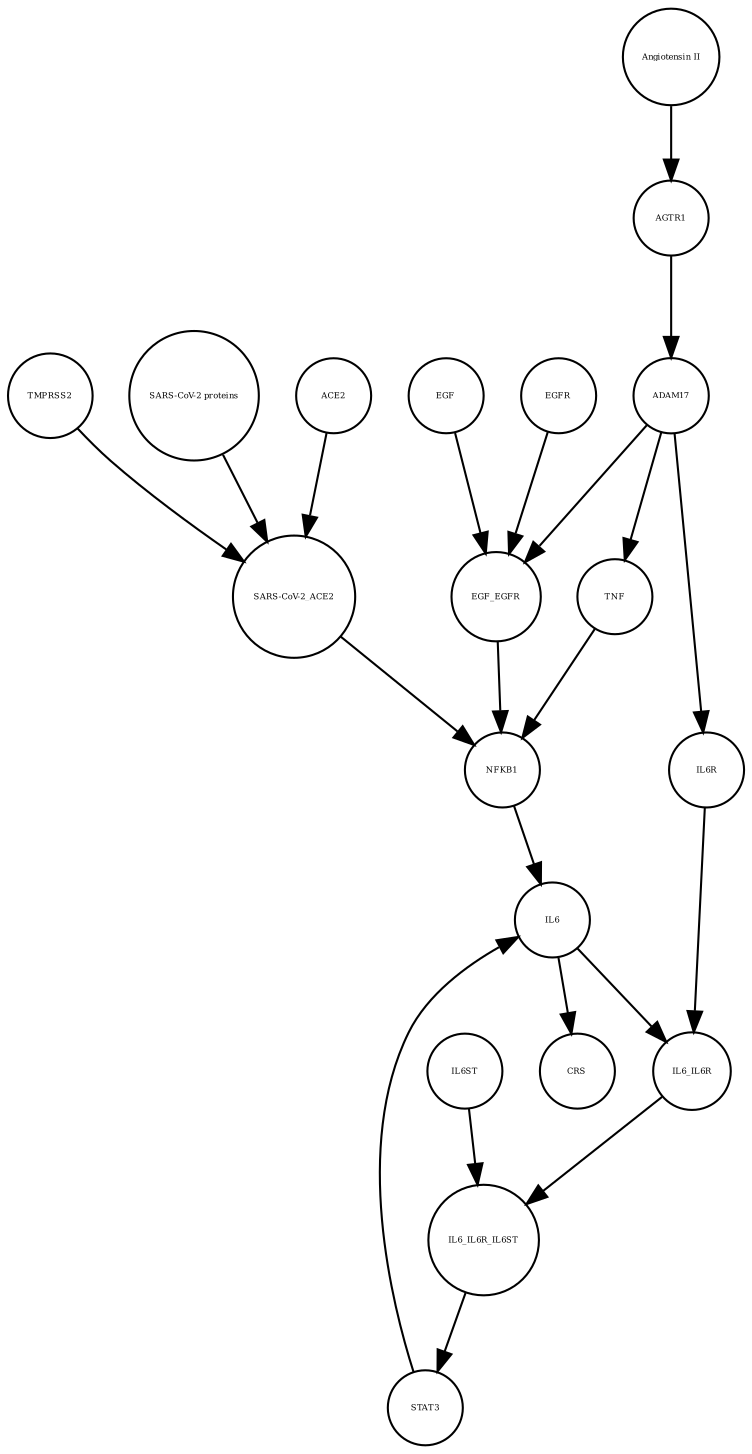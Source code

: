 strict digraph  {
IL6 [annotation="", bipartite=0, cls=macromolecule, fontsize=4, label=IL6, shape=circle];
CRS [annotation="", bipartite=0, cls=phenotype, fontsize=4, label=CRS, shape=circle];
EGF [annotation="", bipartite=0, cls=macromolecule, fontsize=4, label=EGF, shape=circle];
NFKB1 [annotation="", bipartite=0, cls=macromolecule, fontsize=4, label=NFKB1, shape=circle];
STAT3 [annotation="", bipartite=0, cls=macromolecule, fontsize=4, label=STAT3, shape=circle];
"Angiotensin II" [annotation="", bipartite=0, cls="simple chemical", fontsize=4, label="Angiotensin II", shape=circle];
ACE2 [annotation="", bipartite=0, cls=macromolecule, fontsize=4, label=ACE2, shape=circle];
TMPRSS2 [annotation="", bipartite=0, cls=macromolecule, fontsize=4, label=TMPRSS2, shape=circle];
IL6_IL6R [annotation="", bipartite=0, cls=complex, fontsize=4, label=IL6_IL6R, shape=circle];
TNF [annotation="", bipartite=0, cls=macromolecule, fontsize=4, label=TNF, shape=circle];
IL6R [annotation="", bipartite=0, cls=macromolecule, fontsize=4, label=IL6R, shape=circle];
AGTR1 [annotation="", bipartite=0, cls=macromolecule, fontsize=4, label=AGTR1, shape=circle];
"SARS-CoV-2 proteins" [annotation="", bipartite=0, cls=macromolecule, fontsize=4, label="SARS-CoV-2 proteins", shape=circle];
EGFR [annotation="", bipartite=0, cls=macromolecule, fontsize=4, label=EGFR, shape=circle];
IL6_IL6R_IL6ST [annotation="", bipartite=0, cls=complex, fontsize=4, label=IL6_IL6R_IL6ST, shape=circle];
IL6ST [annotation="", bipartite=0, cls=macromolecule, fontsize=4, label=IL6ST, shape=circle];
EGF_EGFR [annotation="", bipartite=0, cls=complex, fontsize=4, label=EGF_EGFR, shape=circle];
ADAM17 [annotation="", bipartite=0, cls=macromolecule, fontsize=4, label=ADAM17, shape=circle];
"SARS-CoV-2_ACE2" [annotation="", bipartite=0, cls=complex, fontsize=4, label="SARS-CoV-2_ACE2", shape=circle];
IL6 -> CRS  [annotation="", interaction_type=stimulation];
IL6 -> IL6_IL6R  [annotation="", interaction_type=production];
EGF -> EGF_EGFR  [annotation="", interaction_type=production];
NFKB1 -> IL6  [annotation="", interaction_type=stimulation];
STAT3 -> IL6  [annotation="", interaction_type=stimulation];
"Angiotensin II" -> AGTR1  [annotation="", interaction_type=catalysis];
ACE2 -> "SARS-CoV-2_ACE2"  [annotation="", interaction_type=production];
TMPRSS2 -> "SARS-CoV-2_ACE2"  [annotation="", interaction_type=production];
IL6_IL6R -> IL6_IL6R_IL6ST  [annotation="", interaction_type=production];
TNF -> NFKB1  [annotation="", interaction_type=stimulation];
IL6R -> IL6_IL6R  [annotation="", interaction_type=production];
AGTR1 -> ADAM17  [annotation="", interaction_type=catalysis];
"SARS-CoV-2 proteins" -> "SARS-CoV-2_ACE2"  [annotation="", interaction_type=production];
EGFR -> EGF_EGFR  [annotation="", interaction_type=production];
IL6_IL6R_IL6ST -> STAT3  [annotation="", interaction_type=catalysis];
IL6ST -> IL6_IL6R_IL6ST  [annotation="", interaction_type=production];
EGF_EGFR -> NFKB1  [annotation="", interaction_type=stimulation];
ADAM17 -> TNF  [annotation="", interaction_type=catalysis];
ADAM17 -> EGF_EGFR  [annotation="", interaction_type=stimulation];
ADAM17 -> IL6R  [annotation="", interaction_type=catalysis];
"SARS-CoV-2_ACE2" -> NFKB1  [annotation="", interaction_type=stimulation];
}
